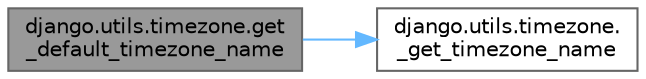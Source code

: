 digraph "django.utils.timezone.get_default_timezone_name"
{
 // LATEX_PDF_SIZE
  bgcolor="transparent";
  edge [fontname=Helvetica,fontsize=10,labelfontname=Helvetica,labelfontsize=10];
  node [fontname=Helvetica,fontsize=10,shape=box,height=0.2,width=0.4];
  rankdir="LR";
  Node1 [id="Node000001",label="django.utils.timezone.get\l_default_timezone_name",height=0.2,width=0.4,color="gray40", fillcolor="grey60", style="filled", fontcolor="black",tooltip=" "];
  Node1 -> Node2 [id="edge1_Node000001_Node000002",color="steelblue1",style="solid",tooltip=" "];
  Node2 [id="Node000002",label="django.utils.timezone.\l_get_timezone_name",height=0.2,width=0.4,color="grey40", fillcolor="white", style="filled",URL="$namespacedjango_1_1utils_1_1timezone.html#a7053c15a5f15801dc16097e640d188dd",tooltip=" "];
}
